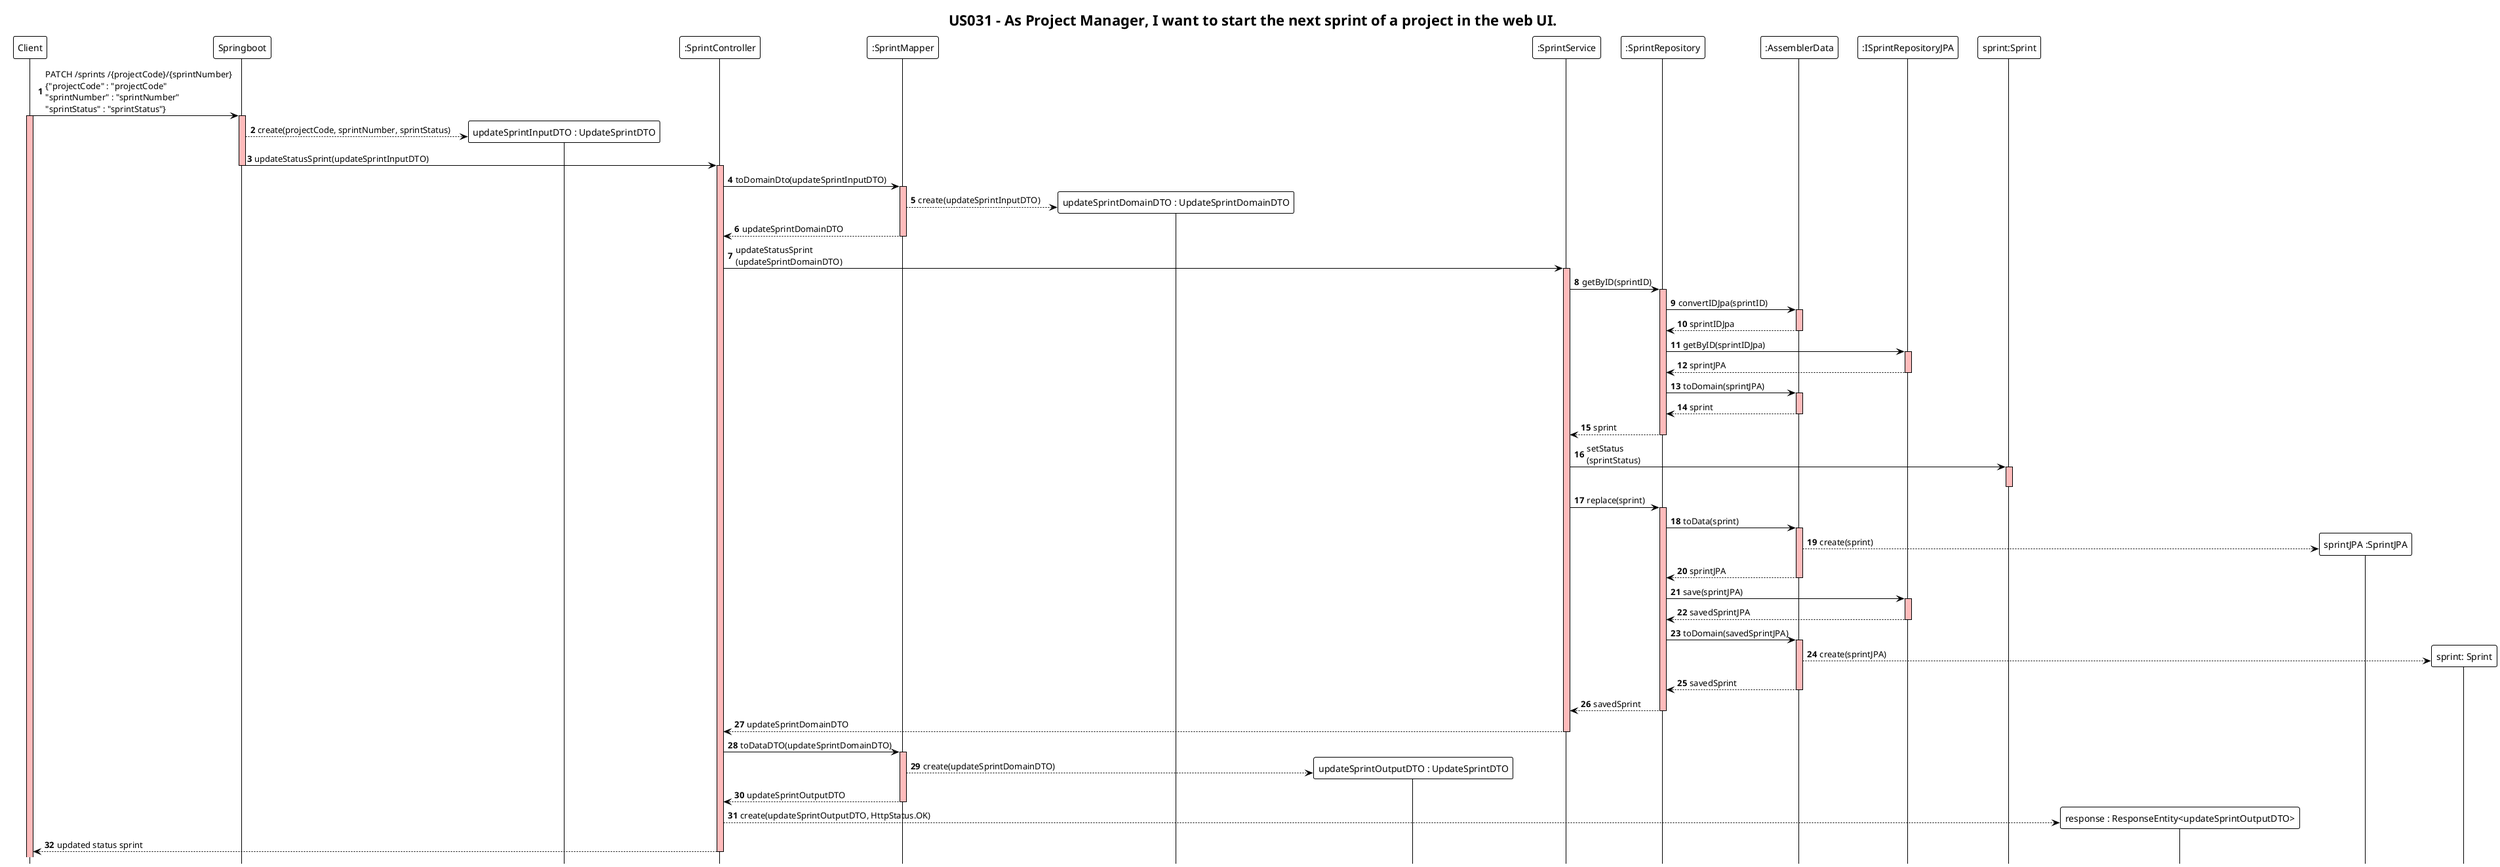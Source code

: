 @startuml
!theme plain
autonumber
skinparam sequence {
LifeLineBackgroundColor #FFBBBB
}
hide footbox
title "US031 - As Project Manager, I want to start the next sprint of a project in the web UI. "

participant Client as client
participant Springboot
participant "updateSprintInputDTO : UpdateSprintDTO" as inputDTO
participant ":SprintController" as controller
participant ":SprintMapper" as mapper
participant "updateSprintDomainDTO : UpdateSprintDomainDTO" as DTO
participant "updateSprintOutputDTO : UpdateSprintDTO" as outputDTO
participant ":SprintService" as service
participant ":SprintRepository" as repository
participant ":AssemblerData" as assembler
participant ":ISprintRepositoryJPA" as repositoryJPA
participant "sprint:Sprint" as sprint
participant "response : ResponseEntity<updateSprintOutputDTO>" as response

client -> Springboot : PATCH /sprints /{projectCode}/{sprintNumber} \n{"projectCode" : "projectCode" \n"sprintNumber" : "sprintNumber" \n"sprintStatus" : "sprintStatus"}
activate client #FFBBBB

activate Springboot #FFBBBB
Springboot --> inputDTO ** :create(projectCode, sprintNumber, sprintStatus)
Springboot -> controller :updateStatusSprint(updateSprintInputDTO)
deactivate Springboot

activate controller #FFBBBB
controller -> mapper :toDomainDto(updateSprintInputDTO)
activate mapper #FFBBBB
mapper --> DTO **:create(updateSprintInputDTO)
mapper --> controller :updateSprintDomainDTO
deactivate mapper
controller -> service : updateStatusSprint\n(updateSprintDomainDTO)

activate service #FFBBBB
service -> repository :getByID(sprintID)
activate repository #FFBBBB
repository -> assembler :convertIDJpa(sprintID)
activate assembler #FFBBBB
assembler --> repository :sprintIDJpa
deactivate assembler
repository -> repositoryJPA :getByID(sprintIDJpa)
activate repositoryJPA #FFBBBB
repositoryJPA --> repository :sprintJPA
deactivate repositoryJPA
repository -> assembler :toDomain(sprintJPA)
activate assembler #FFBBBB
assembler --> repository :sprint
deactivate assembler
repository --> service :sprint
deactivate repository
service -> sprint :setStatus\n(sprintStatus)
activate sprint #FFBBBB
deactivate sprint


service -> repository :replace(sprint)
activate repository #FFBBBB
repository -> assembler :toData(sprint)
activate assembler #FFBBBB
assembler --> "sprintJPA :SprintJPA" ** :create(sprint)
assembler --> repository :sprintJPA
deactivate assembler

repository -> repositoryJPA :save(sprintJPA)
activate repositoryJPA #FFBBBB
repositoryJPA --> repository :savedSprintJPA
deactivate repositoryJPA

repository ->assembler :toDomain(savedSprintJPA)
activate assembler #FFBBBB
assembler --> "sprint: Sprint" ** :create(sprintJPA)
assembler --> repository :savedSprint
deactivate assembler
repository --> service :savedSprint
deactivate repository
service --> controller :updateSprintDomainDTO
deactivate service
controller -> mapper :toDataDTO(updateSprintDomainDTO)

activate mapper #FFBBBB
mapper --> outputDTO **:create(updateSprintDomainDTO)
mapper --> controller :updateSprintOutputDTO
deactivate  mapper
controller --> response ** : create(updateSprintOutputDTO, HttpStatus.OK)
controller --> client : updated status sprint
deactivate controller
@enduml